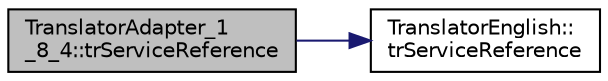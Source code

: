 digraph "TranslatorAdapter_1_8_4::trServiceReference"
{
 // LATEX_PDF_SIZE
  edge [fontname="Helvetica",fontsize="10",labelfontname="Helvetica",labelfontsize="10"];
  node [fontname="Helvetica",fontsize="10",shape=record];
  rankdir="LR";
  Node1 [label="TranslatorAdapter_1\l_8_4::trServiceReference",height=0.2,width=0.4,color="black", fillcolor="grey75", style="filled", fontcolor="black",tooltip=" "];
  Node1 -> Node2 [color="midnightblue",fontsize="10",style="solid",fontname="Helvetica"];
  Node2 [label="TranslatorEnglish::\ltrServiceReference",height=0.2,width=0.4,color="black", fillcolor="white", style="filled",URL="$classTranslatorEnglish.html#ad01c7ed356144248ddc89631c2c36964",tooltip=" "];
}
